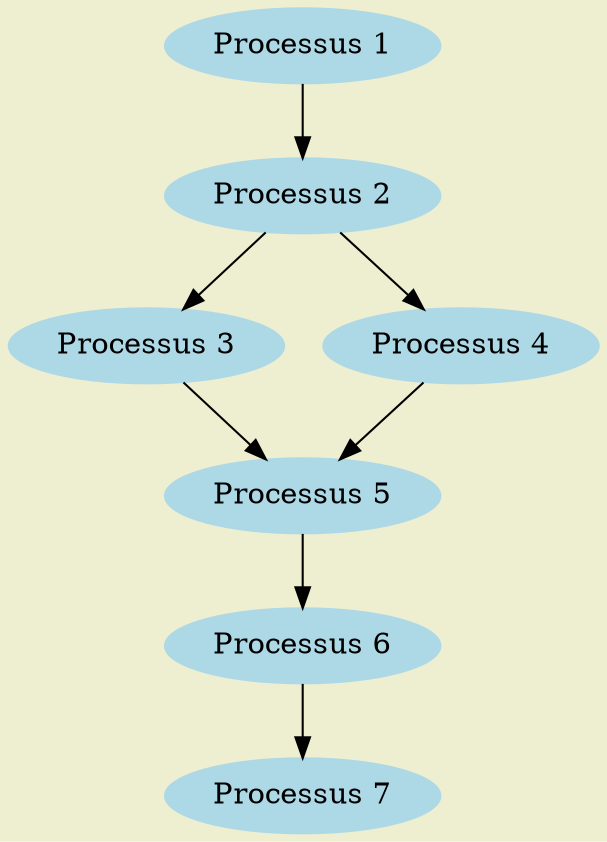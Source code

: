 // conversion des pdf en png

digraph G1 {

    graph [bgcolor=lightyellow2, splines=true];
    //edge [color=red, arrowsize=2];
    //node [color=yellow, style=filled, shape=polygon, sides=6, fontname="verdana"];
    subgraph processus {
        // noeuds
        P101 [label="Processus 1" style=filled color="lightblue" ];
        P102 [label="Processus 2" style=filled color="lightblue" ];
        P103 [label="Processus 3" style=filled color="lightblue" ];
        P104 [label="Processus 4" style=filled color="lightblue" ];
        P105 [label="Processus 5" style=filled color="lightblue" ];
        P106 [label="Processus 6" style=filled color="lightblue" ];
        P107 [label="Processus 7" style=filled color="lightblue" ];
        // arcs
        P101 -> P102;
        P102 -> {P103 ; P104};
        {P103 ; P104} -> P105;
        P105 -> P106;
        P106 -> P107;
    }


}
